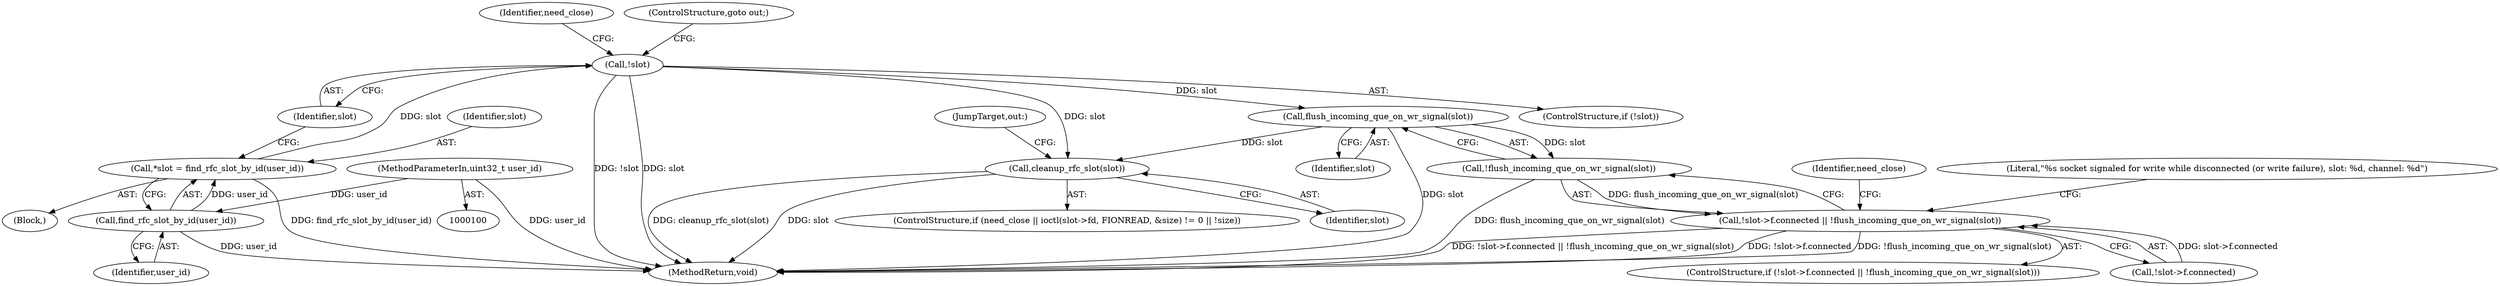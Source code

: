 digraph "0_Android_472271b153c5dc53c28beac55480a8d8434b2d5c_34@API" {
"1000199" [label="(Call,flush_incoming_que_on_wr_signal(slot))"];
"1000114" [label="(Call,!slot)"];
"1000109" [label="(Call,*slot = find_rfc_slot_by_id(user_id))"];
"1000111" [label="(Call,find_rfc_slot_by_id(user_id))"];
"1000103" [label="(MethodParameterIn,uint32_t user_id)"];
"1000198" [label="(Call,!flush_incoming_que_on_wr_signal(slot))"];
"1000191" [label="(Call,!slot->f.connected || !flush_incoming_que_on_wr_signal(slot))"];
"1000240" [label="(Call,cleanup_rfc_slot(slot))"];
"1000242" [label="(JumpTarget,out:)"];
"1000198" [label="(Call,!flush_incoming_que_on_wr_signal(slot))"];
"1000246" [label="(MethodReturn,void)"];
"1000191" [label="(Call,!slot->f.connected || !flush_incoming_que_on_wr_signal(slot))"];
"1000225" [label="(ControlStructure,if (need_close || ioctl(slot->fd, FIONREAD, &size) != 0 || !size))"];
"1000104" [label="(Block,)"];
"1000111" [label="(Call,find_rfc_slot_by_id(user_id))"];
"1000109" [label="(Call,*slot = find_rfc_slot_by_id(user_id))"];
"1000110" [label="(Identifier,slot)"];
"1000113" [label="(ControlStructure,if (!slot))"];
"1000190" [label="(ControlStructure,if (!slot->f.connected || !flush_incoming_que_on_wr_signal(slot)))"];
"1000119" [label="(Identifier,need_close)"];
"1000216" [label="(Identifier,need_close)"];
"1000203" [label="(Literal,\"%s socket signaled for write while disconnected (or write failure), slot: %d, channel: %d\")"];
"1000200" [label="(Identifier,slot)"];
"1000240" [label="(Call,cleanup_rfc_slot(slot))"];
"1000112" [label="(Identifier,user_id)"];
"1000103" [label="(MethodParameterIn,uint32_t user_id)"];
"1000116" [label="(ControlStructure,goto out;)"];
"1000241" [label="(Identifier,slot)"];
"1000115" [label="(Identifier,slot)"];
"1000192" [label="(Call,!slot->f.connected)"];
"1000114" [label="(Call,!slot)"];
"1000199" [label="(Call,flush_incoming_que_on_wr_signal(slot))"];
"1000199" -> "1000198"  [label="AST: "];
"1000199" -> "1000200"  [label="CFG: "];
"1000200" -> "1000199"  [label="AST: "];
"1000198" -> "1000199"  [label="CFG: "];
"1000199" -> "1000246"  [label="DDG: slot"];
"1000199" -> "1000198"  [label="DDG: slot"];
"1000114" -> "1000199"  [label="DDG: slot"];
"1000199" -> "1000240"  [label="DDG: slot"];
"1000114" -> "1000113"  [label="AST: "];
"1000114" -> "1000115"  [label="CFG: "];
"1000115" -> "1000114"  [label="AST: "];
"1000116" -> "1000114"  [label="CFG: "];
"1000119" -> "1000114"  [label="CFG: "];
"1000114" -> "1000246"  [label="DDG: !slot"];
"1000114" -> "1000246"  [label="DDG: slot"];
"1000109" -> "1000114"  [label="DDG: slot"];
"1000114" -> "1000240"  [label="DDG: slot"];
"1000109" -> "1000104"  [label="AST: "];
"1000109" -> "1000111"  [label="CFG: "];
"1000110" -> "1000109"  [label="AST: "];
"1000111" -> "1000109"  [label="AST: "];
"1000115" -> "1000109"  [label="CFG: "];
"1000109" -> "1000246"  [label="DDG: find_rfc_slot_by_id(user_id)"];
"1000111" -> "1000109"  [label="DDG: user_id"];
"1000111" -> "1000112"  [label="CFG: "];
"1000112" -> "1000111"  [label="AST: "];
"1000111" -> "1000246"  [label="DDG: user_id"];
"1000103" -> "1000111"  [label="DDG: user_id"];
"1000103" -> "1000100"  [label="AST: "];
"1000103" -> "1000246"  [label="DDG: user_id"];
"1000198" -> "1000191"  [label="AST: "];
"1000191" -> "1000198"  [label="CFG: "];
"1000198" -> "1000246"  [label="DDG: flush_incoming_que_on_wr_signal(slot)"];
"1000198" -> "1000191"  [label="DDG: flush_incoming_que_on_wr_signal(slot)"];
"1000191" -> "1000190"  [label="AST: "];
"1000191" -> "1000192"  [label="CFG: "];
"1000192" -> "1000191"  [label="AST: "];
"1000203" -> "1000191"  [label="CFG: "];
"1000216" -> "1000191"  [label="CFG: "];
"1000191" -> "1000246"  [label="DDG: !slot->f.connected || !flush_incoming_que_on_wr_signal(slot)"];
"1000191" -> "1000246"  [label="DDG: !slot->f.connected"];
"1000191" -> "1000246"  [label="DDG: !flush_incoming_que_on_wr_signal(slot)"];
"1000192" -> "1000191"  [label="DDG: slot->f.connected"];
"1000240" -> "1000225"  [label="AST: "];
"1000240" -> "1000241"  [label="CFG: "];
"1000241" -> "1000240"  [label="AST: "];
"1000242" -> "1000240"  [label="CFG: "];
"1000240" -> "1000246"  [label="DDG: cleanup_rfc_slot(slot)"];
"1000240" -> "1000246"  [label="DDG: slot"];
}

